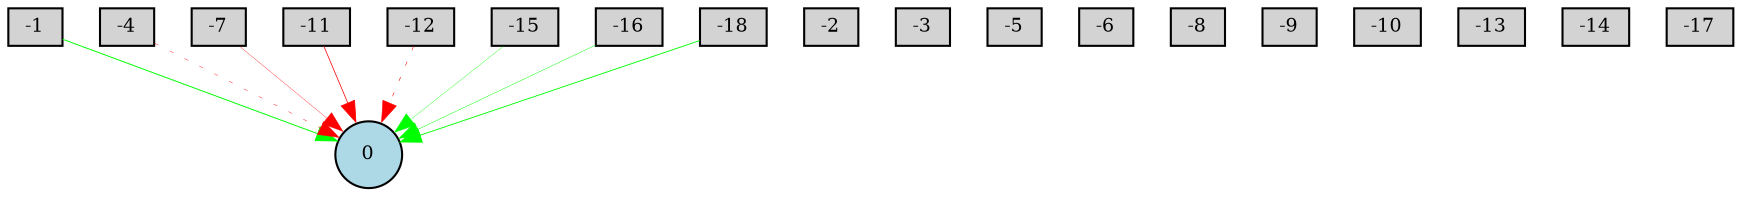 digraph {
	node [fontsize=9 height=0.2 shape=circle width=0.2]
	-1 [fillcolor=lightgray shape=box style=filled]
	-2 [fillcolor=lightgray shape=box style=filled]
	-3 [fillcolor=lightgray shape=box style=filled]
	-4 [fillcolor=lightgray shape=box style=filled]
	-5 [fillcolor=lightgray shape=box style=filled]
	-6 [fillcolor=lightgray shape=box style=filled]
	-7 [fillcolor=lightgray shape=box style=filled]
	-8 [fillcolor=lightgray shape=box style=filled]
	-9 [fillcolor=lightgray shape=box style=filled]
	-10 [fillcolor=lightgray shape=box style=filled]
	-11 [fillcolor=lightgray shape=box style=filled]
	-12 [fillcolor=lightgray shape=box style=filled]
	-13 [fillcolor=lightgray shape=box style=filled]
	-14 [fillcolor=lightgray shape=box style=filled]
	-15 [fillcolor=lightgray shape=box style=filled]
	-16 [fillcolor=lightgray shape=box style=filled]
	-17 [fillcolor=lightgray shape=box style=filled]
	-18 [fillcolor=lightgray shape=box style=filled]
	0 [fillcolor=lightblue style=filled]
	-1 -> 0 [color=green penwidth=0.46105205773727687 style=solid]
	-7 -> 0 [color=red penwidth=0.16062473216379602 style=solid]
	-4 -> 0 [color=red penwidth=0.19936211404017373 style=dotted]
	-12 -> 0 [color=red penwidth=0.2733153787538964 style=dotted]
	-18 -> 0 [color=green penwidth=0.42326690025668867 style=solid]
	-16 -> 0 [color=green penwidth=0.2163354847581987 style=solid]
	-11 -> 0 [color=red penwidth=0.3594829912485735 style=solid]
	-15 -> 0 [color=green penwidth=0.17205024380726974 style=solid]
}
